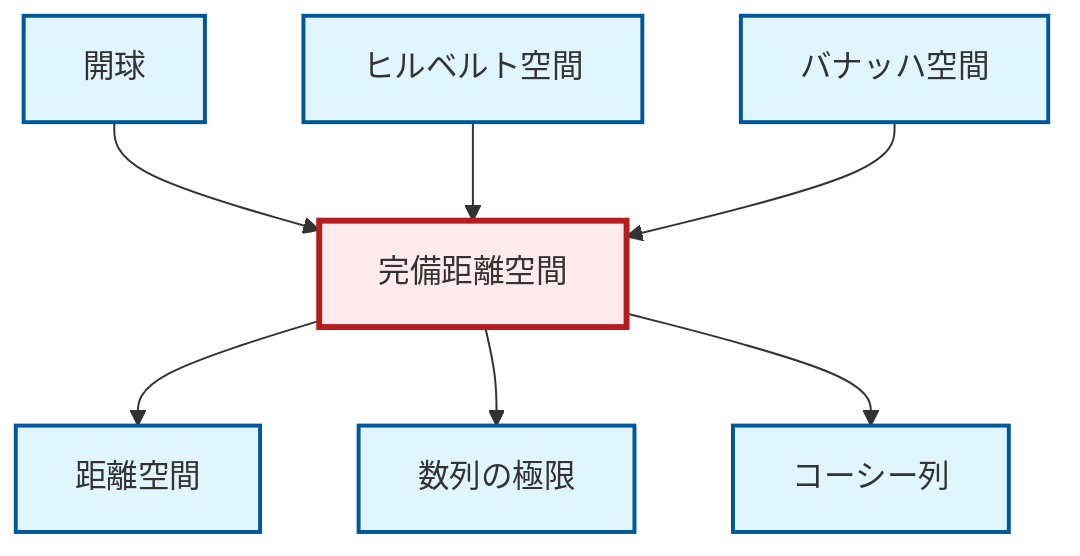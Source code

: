 graph TD
    classDef definition fill:#e1f5fe,stroke:#01579b,stroke-width:2px
    classDef theorem fill:#f3e5f5,stroke:#4a148c,stroke-width:2px
    classDef axiom fill:#fff3e0,stroke:#e65100,stroke-width:2px
    classDef example fill:#e8f5e9,stroke:#1b5e20,stroke-width:2px
    classDef current fill:#ffebee,stroke:#b71c1c,stroke-width:3px
    def-hilbert-space["ヒルベルト空間"]:::definition
    def-metric-space["距離空間"]:::definition
    def-limit["数列の極限"]:::definition
    def-complete-metric-space["完備距離空間"]:::definition
    def-open-ball["開球"]:::definition
    def-banach-space["バナッハ空間"]:::definition
    def-cauchy-sequence["コーシー列"]:::definition
    def-open-ball --> def-complete-metric-space
    def-complete-metric-space --> def-metric-space
    def-hilbert-space --> def-complete-metric-space
    def-banach-space --> def-complete-metric-space
    def-complete-metric-space --> def-limit
    def-complete-metric-space --> def-cauchy-sequence
    class def-complete-metric-space current